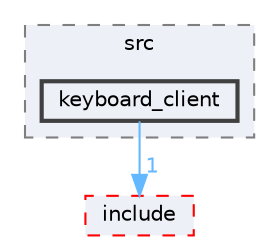 digraph "smacc_client_library/keyboard_client/src/keyboard_client"
{
 // LATEX_PDF_SIZE
  bgcolor="transparent";
  edge [fontname=Helvetica,fontsize=10,labelfontname=Helvetica,labelfontsize=10];
  node [fontname=Helvetica,fontsize=10,shape=box,height=0.2,width=0.4];
  compound=true
  subgraph clusterdir_0b77b424badd797de6c8db8c1ffb3580 {
    graph [ bgcolor="#edf0f7", pencolor="grey50", label="src", fontname=Helvetica,fontsize=10 style="filled,dashed", URL="dir_0b77b424badd797de6c8db8c1ffb3580.html",tooltip=""]
  dir_99b8ac2529535aa9dfda97ede4a4680a [label="keyboard_client", fillcolor="#edf0f7", color="grey25", style="filled,bold", URL="dir_99b8ac2529535aa9dfda97ede4a4680a.html",tooltip=""];
  }
  dir_5b1666c021c191025651a5bed12cb831 [label="include", fillcolor="#edf0f7", color="red", style="filled,dashed", URL="dir_5b1666c021c191025651a5bed12cb831.html",tooltip=""];
  dir_99b8ac2529535aa9dfda97ede4a4680a->dir_5b1666c021c191025651a5bed12cb831 [headlabel="1", labeldistance=1.5 headhref="dir_000062_000040.html" color="steelblue1" fontcolor="steelblue1"];
}
